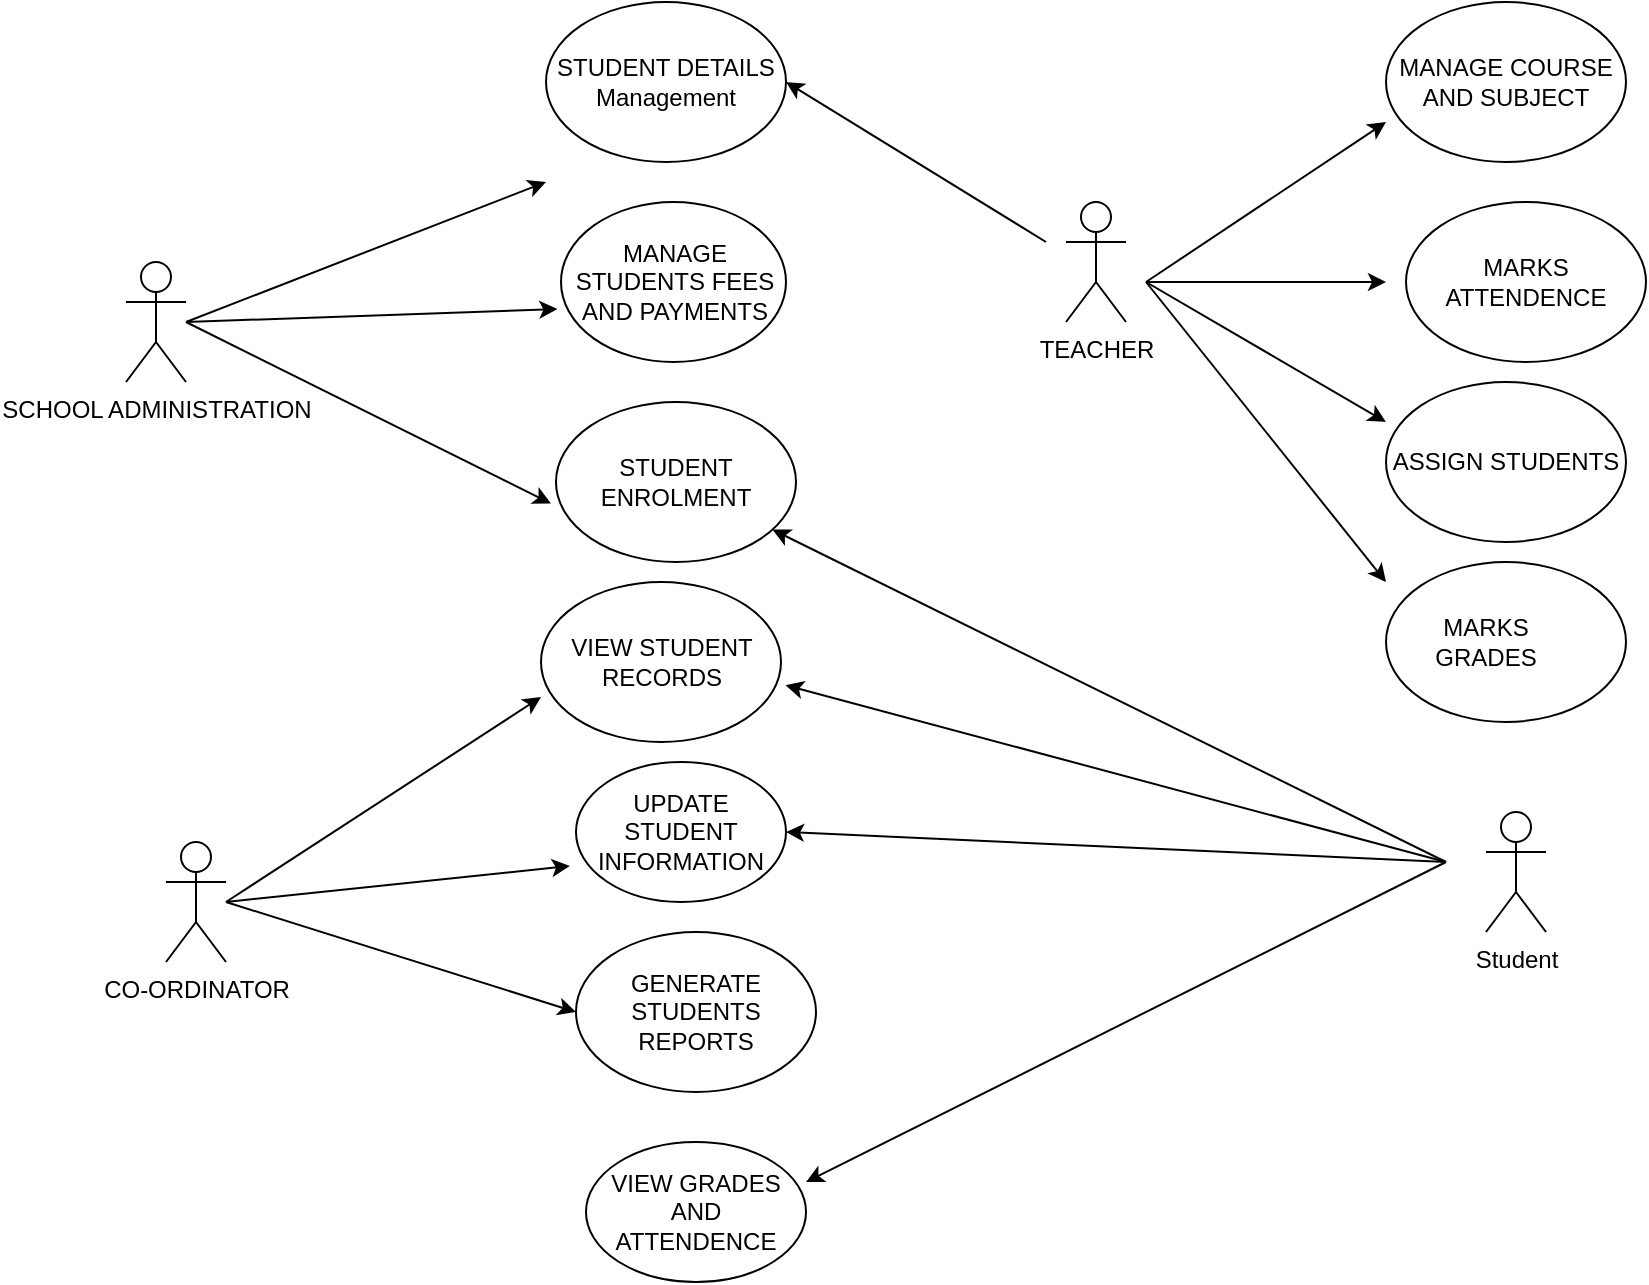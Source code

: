 <mxfile version="21.7.0" type="device">
  <diagram name="Page-1" id="plERNDMMd0gGOI8dl5Qd">
    <mxGraphModel dx="1961" dy="606" grid="1" gridSize="10" guides="1" tooltips="1" connect="1" arrows="1" fold="1" page="1" pageScale="1" pageWidth="827" pageHeight="1169" math="0" shadow="0">
      <root>
        <mxCell id="0" />
        <mxCell id="1" parent="0" />
        <mxCell id="NchzQ5x6UPLgKC8D5Ivv-1" value="SCHOOL ADMINISTRATION" style="shape=umlActor;verticalLabelPosition=bottom;verticalAlign=top;html=1;outlineConnect=0;" parent="1" vertex="1">
          <mxGeometry x="30" y="140" width="30" height="60" as="geometry" />
        </mxCell>
        <mxCell id="NchzQ5x6UPLgKC8D5Ivv-3" value="STUDENT ENROLMENT" style="ellipse;whiteSpace=wrap;html=1;" parent="1" vertex="1">
          <mxGeometry x="245" y="210" width="120" height="80" as="geometry" />
        </mxCell>
        <mxCell id="NchzQ5x6UPLgKC8D5Ivv-4" value="STUDENT DETAILS&lt;br&gt;Management" style="ellipse;whiteSpace=wrap;html=1;" parent="1" vertex="1">
          <mxGeometry x="240" y="10" width="120" height="80" as="geometry" />
        </mxCell>
        <mxCell id="NchzQ5x6UPLgKC8D5Ivv-9" value="CO-ORDINATOR" style="shape=umlActor;verticalLabelPosition=bottom;verticalAlign=top;html=1;outlineConnect=0;" parent="1" vertex="1">
          <mxGeometry x="50" y="430" width="30" height="60" as="geometry" />
        </mxCell>
        <mxCell id="NchzQ5x6UPLgKC8D5Ivv-10" value="VIEW STUDENT RECORDS" style="ellipse;whiteSpace=wrap;html=1;" parent="1" vertex="1">
          <mxGeometry x="237.5" y="300" width="120" height="80" as="geometry" />
        </mxCell>
        <mxCell id="NchzQ5x6UPLgKC8D5Ivv-11" value="UPDATE STUDENT INFORMATION" style="ellipse;whiteSpace=wrap;html=1;" parent="1" vertex="1">
          <mxGeometry x="255" y="390" width="105" height="70" as="geometry" />
        </mxCell>
        <mxCell id="NchzQ5x6UPLgKC8D5Ivv-15" value="TEACHER" style="shape=umlActor;verticalLabelPosition=bottom;verticalAlign=top;html=1;outlineConnect=0;" parent="1" vertex="1">
          <mxGeometry x="500" y="110" width="30" height="60" as="geometry" />
        </mxCell>
        <mxCell id="NchzQ5x6UPLgKC8D5Ivv-17" value="MANAGE COURSE AND SUBJECT" style="ellipse;whiteSpace=wrap;html=1;" parent="1" vertex="1">
          <mxGeometry x="660" y="10" width="120" height="80" as="geometry" />
        </mxCell>
        <mxCell id="NchzQ5x6UPLgKC8D5Ivv-18" value="ASSIGN STUDENTS" style="ellipse;whiteSpace=wrap;html=1;" parent="1" vertex="1">
          <mxGeometry x="660" y="200" width="120" height="80" as="geometry" />
        </mxCell>
        <mxCell id="NchzQ5x6UPLgKC8D5Ivv-23" value="Student" style="shape=umlActor;verticalLabelPosition=bottom;verticalAlign=top;html=1;outlineConnect=0;" parent="1" vertex="1">
          <mxGeometry x="710" y="415" width="30" height="60" as="geometry" />
        </mxCell>
        <mxCell id="NchzQ5x6UPLgKC8D5Ivv-29" value="GENERATE STUDENTS REPORTS" style="ellipse;whiteSpace=wrap;html=1;" parent="1" vertex="1">
          <mxGeometry x="255" y="475" width="120" height="80" as="geometry" />
        </mxCell>
        <mxCell id="NchzQ5x6UPLgKC8D5Ivv-32" value="VIEW GRADES AND ATTENDENCE" style="ellipse;whiteSpace=wrap;html=1;direction=south;" parent="1" vertex="1">
          <mxGeometry x="260" y="580" width="110" height="70" as="geometry" />
        </mxCell>
        <mxCell id="NchzQ5x6UPLgKC8D5Ivv-43" value="MARKS ATTENDENCE" style="ellipse;whiteSpace=wrap;html=1;" parent="1" vertex="1">
          <mxGeometry x="670" y="110" width="120" height="80" as="geometry" />
        </mxCell>
        <mxCell id="NchzQ5x6UPLgKC8D5Ivv-45" value="MANAGE STUDENTS FEES AND PAYMENTS" style="ellipse;whiteSpace=wrap;html=1;" parent="1" vertex="1">
          <mxGeometry x="247.5" y="110" width="112.5" height="80" as="geometry" />
        </mxCell>
        <mxCell id="xTgprpS6HuiEod3LCYRx-24" value="" style="endArrow=classic;html=1;rounded=0;" edge="1" parent="1">
          <mxGeometry width="50" height="50" relative="1" as="geometry">
            <mxPoint x="60" y="170" as="sourcePoint" />
            <mxPoint x="240" y="100" as="targetPoint" />
          </mxGeometry>
        </mxCell>
        <mxCell id="xTgprpS6HuiEod3LCYRx-25" value="" style="endArrow=classic;html=1;rounded=0;entryX=-0.021;entryY=0.635;entryDx=0;entryDy=0;entryPerimeter=0;" edge="1" parent="1" target="NchzQ5x6UPLgKC8D5Ivv-3">
          <mxGeometry width="50" height="50" relative="1" as="geometry">
            <mxPoint x="60" y="170" as="sourcePoint" />
            <mxPoint x="360" y="310" as="targetPoint" />
            <Array as="points" />
          </mxGeometry>
        </mxCell>
        <mxCell id="xTgprpS6HuiEod3LCYRx-30" value="" style="endArrow=classic;html=1;rounded=0;entryX=0;entryY=0.719;entryDx=0;entryDy=0;entryPerimeter=0;" edge="1" parent="1" target="NchzQ5x6UPLgKC8D5Ivv-10">
          <mxGeometry width="50" height="50" relative="1" as="geometry">
            <mxPoint x="80" y="460" as="sourcePoint" />
            <mxPoint x="360" y="310" as="targetPoint" />
            <Array as="points" />
          </mxGeometry>
        </mxCell>
        <mxCell id="xTgprpS6HuiEod3LCYRx-31" value="" style="endArrow=classic;html=1;rounded=0;entryX=0;entryY=0.5;entryDx=0;entryDy=0;" edge="1" parent="1" target="NchzQ5x6UPLgKC8D5Ivv-29">
          <mxGeometry width="50" height="50" relative="1" as="geometry">
            <mxPoint x="80" y="460" as="sourcePoint" />
            <mxPoint x="360" y="310" as="targetPoint" />
          </mxGeometry>
        </mxCell>
        <mxCell id="xTgprpS6HuiEod3LCYRx-32" value="" style="endArrow=classic;html=1;rounded=0;entryX=1;entryY=0.5;entryDx=0;entryDy=0;" edge="1" parent="1" target="NchzQ5x6UPLgKC8D5Ivv-11">
          <mxGeometry width="50" height="50" relative="1" as="geometry">
            <mxPoint x="690" y="440" as="sourcePoint" />
            <mxPoint x="360" y="310" as="targetPoint" />
          </mxGeometry>
        </mxCell>
        <mxCell id="xTgprpS6HuiEod3LCYRx-33" value="" style="endArrow=classic;html=1;rounded=0;entryX=1.019;entryY=0.645;entryDx=0;entryDy=0;entryPerimeter=0;" edge="1" parent="1" target="NchzQ5x6UPLgKC8D5Ivv-10">
          <mxGeometry width="50" height="50" relative="1" as="geometry">
            <mxPoint x="690" y="440" as="sourcePoint" />
            <mxPoint x="380" y="300" as="targetPoint" />
          </mxGeometry>
        </mxCell>
        <mxCell id="xTgprpS6HuiEod3LCYRx-34" value="" style="endArrow=classic;html=1;rounded=0;entryX=1;entryY=0.5;entryDx=0;entryDy=0;" edge="1" parent="1" target="NchzQ5x6UPLgKC8D5Ivv-4">
          <mxGeometry width="50" height="50" relative="1" as="geometry">
            <mxPoint x="490" y="130" as="sourcePoint" />
            <mxPoint x="380" y="80" as="targetPoint" />
          </mxGeometry>
        </mxCell>
        <mxCell id="xTgprpS6HuiEod3LCYRx-35" value="" style="endArrow=classic;html=1;rounded=0;entryX=0;entryY=0.75;entryDx=0;entryDy=0;entryPerimeter=0;" edge="1" parent="1" target="NchzQ5x6UPLgKC8D5Ivv-17">
          <mxGeometry width="50" height="50" relative="1" as="geometry">
            <mxPoint x="540" y="150" as="sourcePoint" />
            <mxPoint x="540" y="140" as="targetPoint" />
          </mxGeometry>
        </mxCell>
        <mxCell id="xTgprpS6HuiEod3LCYRx-36" value="" style="endArrow=classic;html=1;rounded=0;" edge="1" parent="1">
          <mxGeometry width="50" height="50" relative="1" as="geometry">
            <mxPoint x="540" y="150" as="sourcePoint" />
            <mxPoint x="660" y="150" as="targetPoint" />
          </mxGeometry>
        </mxCell>
        <mxCell id="xTgprpS6HuiEod3LCYRx-37" value="" style="endArrow=classic;html=1;rounded=0;entryX=0;entryY=0.25;entryDx=0;entryDy=0;entryPerimeter=0;" edge="1" parent="1" target="NchzQ5x6UPLgKC8D5Ivv-18">
          <mxGeometry width="50" height="50" relative="1" as="geometry">
            <mxPoint x="540" y="150" as="sourcePoint" />
            <mxPoint x="420" y="280" as="targetPoint" />
          </mxGeometry>
        </mxCell>
        <mxCell id="xTgprpS6HuiEod3LCYRx-40" value="" style="endArrow=classic;html=1;rounded=0;" edge="1" parent="1">
          <mxGeometry width="50" height="50" relative="1" as="geometry">
            <mxPoint x="540" y="150" as="sourcePoint" />
            <mxPoint x="660" y="300" as="targetPoint" />
            <Array as="points" />
          </mxGeometry>
        </mxCell>
        <mxCell id="xTgprpS6HuiEod3LCYRx-41" value="" style="endArrow=classic;html=1;rounded=0;entryX=0.286;entryY=0;entryDx=0;entryDy=0;entryPerimeter=0;" edge="1" parent="1" target="NchzQ5x6UPLgKC8D5Ivv-32">
          <mxGeometry width="50" height="50" relative="1" as="geometry">
            <mxPoint x="690" y="440" as="sourcePoint" />
            <mxPoint x="420" y="280" as="targetPoint" />
          </mxGeometry>
        </mxCell>
        <mxCell id="xTgprpS6HuiEod3LCYRx-42" value="" style="ellipse;whiteSpace=wrap;html=1;" vertex="1" parent="1">
          <mxGeometry x="660" y="290" width="120" height="80" as="geometry" />
        </mxCell>
        <mxCell id="xTgprpS6HuiEod3LCYRx-43" value="MARKS GRADES" style="text;html=1;strokeColor=none;fillColor=none;align=center;verticalAlign=middle;whiteSpace=wrap;rounded=0;" vertex="1" parent="1">
          <mxGeometry x="680" y="315" width="60" height="30" as="geometry" />
        </mxCell>
        <mxCell id="xTgprpS6HuiEod3LCYRx-44" value="" style="endArrow=classic;html=1;rounded=0;entryX=-0.029;entryY=0.743;entryDx=0;entryDy=0;entryPerimeter=0;" edge="1" parent="1" target="NchzQ5x6UPLgKC8D5Ivv-11">
          <mxGeometry width="50" height="50" relative="1" as="geometry">
            <mxPoint x="80" y="460" as="sourcePoint" />
            <mxPoint x="270" y="390" as="targetPoint" />
          </mxGeometry>
        </mxCell>
        <mxCell id="xTgprpS6HuiEod3LCYRx-46" value="" style="endArrow=classic;html=1;rounded=0;" edge="1" parent="1" target="NchzQ5x6UPLgKC8D5Ivv-3">
          <mxGeometry width="50" height="50" relative="1" as="geometry">
            <mxPoint x="690" y="440" as="sourcePoint" />
            <mxPoint x="560" y="290" as="targetPoint" />
          </mxGeometry>
        </mxCell>
        <mxCell id="xTgprpS6HuiEod3LCYRx-49" value="" style="endArrow=classic;html=1;rounded=0;entryX=-0.016;entryY=0.669;entryDx=0;entryDy=0;entryPerimeter=0;" edge="1" parent="1" target="NchzQ5x6UPLgKC8D5Ivv-45">
          <mxGeometry width="50" height="50" relative="1" as="geometry">
            <mxPoint x="60" y="170" as="sourcePoint" />
            <mxPoint x="560" y="290" as="targetPoint" />
          </mxGeometry>
        </mxCell>
      </root>
    </mxGraphModel>
  </diagram>
</mxfile>
